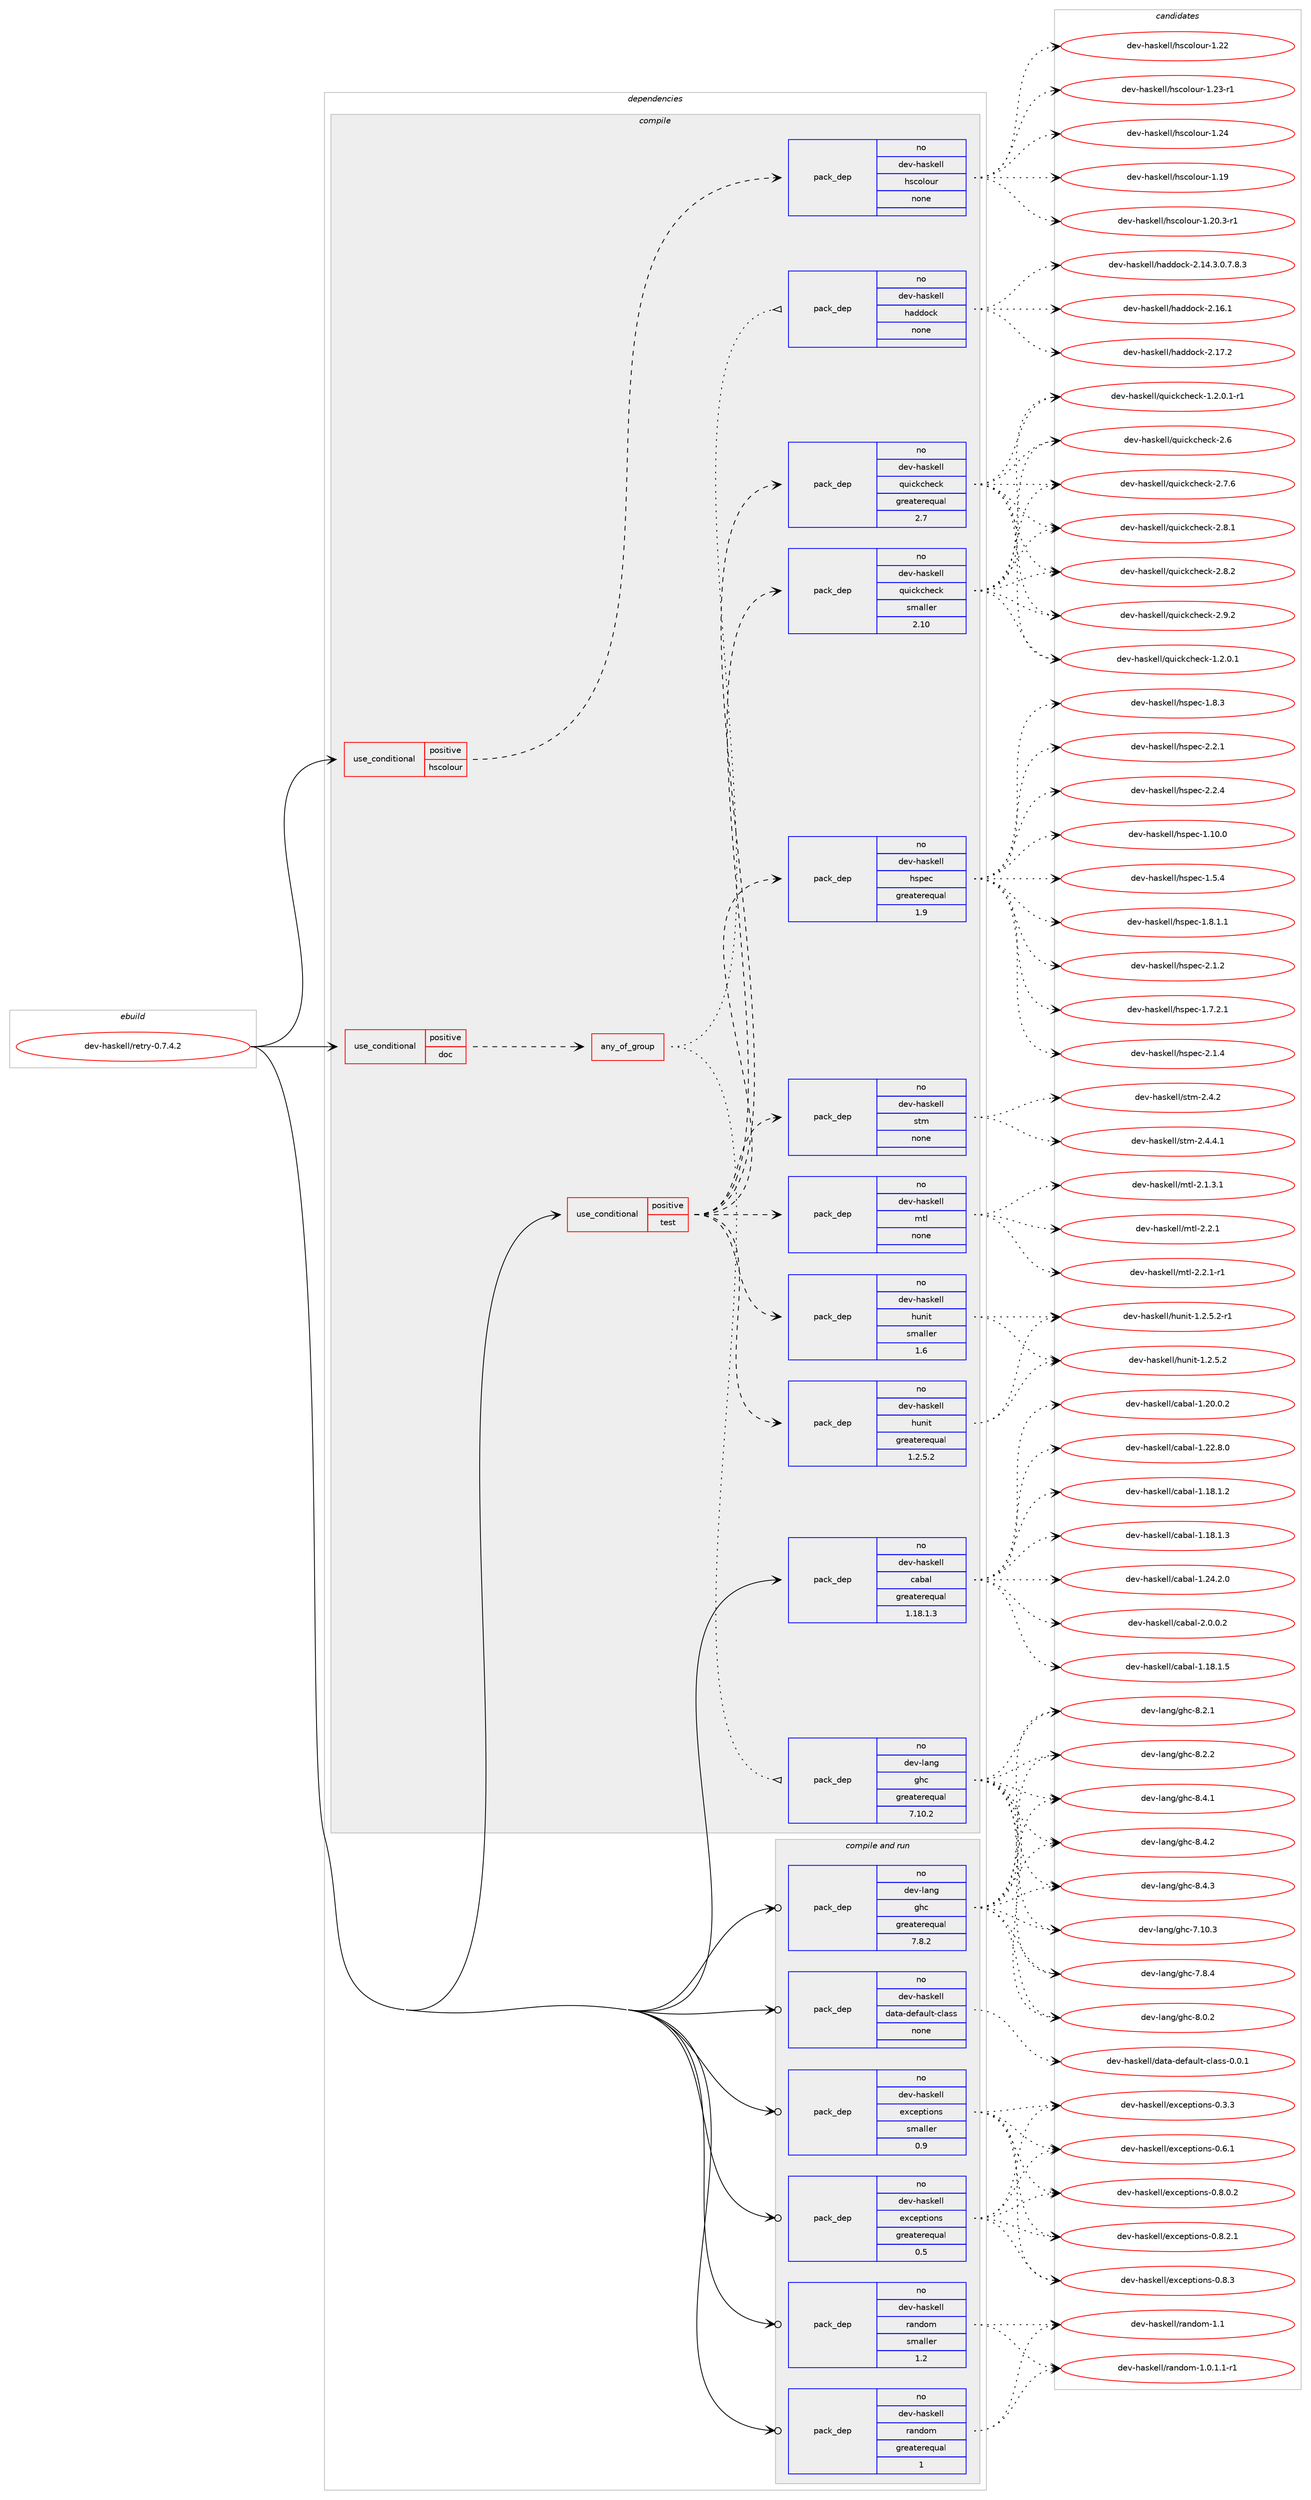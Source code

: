 digraph prolog {

# *************
# Graph options
# *************

newrank=true;
concentrate=true;
compound=true;
graph [rankdir=LR,fontname=Helvetica,fontsize=10,ranksep=1.5];#, ranksep=2.5, nodesep=0.2];
edge  [arrowhead=vee];
node  [fontname=Helvetica,fontsize=10];

# **********
# The ebuild
# **********

subgraph cluster_leftcol {
color=gray;
rank=same;
label=<<i>ebuild</i>>;
id [label="dev-haskell/retry-0.7.4.2", color=red, width=4, href="../dev-haskell/retry-0.7.4.2.svg"];
}

# ****************
# The dependencies
# ****************

subgraph cluster_midcol {
color=gray;
label=<<i>dependencies</i>>;
subgraph cluster_compile {
fillcolor="#eeeeee";
style=filled;
label=<<i>compile</i>>;
subgraph cond361251 {
dependency1342828 [label=<<TABLE BORDER="0" CELLBORDER="1" CELLSPACING="0" CELLPADDING="4"><TR><TD ROWSPAN="3" CELLPADDING="10">use_conditional</TD></TR><TR><TD>positive</TD></TR><TR><TD>doc</TD></TR></TABLE>>, shape=none, color=red];
subgraph any21475 {
dependency1342829 [label=<<TABLE BORDER="0" CELLBORDER="1" CELLSPACING="0" CELLPADDING="4"><TR><TD CELLPADDING="10">any_of_group</TD></TR></TABLE>>, shape=none, color=red];subgraph pack959550 {
dependency1342830 [label=<<TABLE BORDER="0" CELLBORDER="1" CELLSPACING="0" CELLPADDING="4" WIDTH="220"><TR><TD ROWSPAN="6" CELLPADDING="30">pack_dep</TD></TR><TR><TD WIDTH="110">no</TD></TR><TR><TD>dev-haskell</TD></TR><TR><TD>haddock</TD></TR><TR><TD>none</TD></TR><TR><TD></TD></TR></TABLE>>, shape=none, color=blue];
}
dependency1342829:e -> dependency1342830:w [weight=20,style="dotted",arrowhead="oinv"];
subgraph pack959551 {
dependency1342831 [label=<<TABLE BORDER="0" CELLBORDER="1" CELLSPACING="0" CELLPADDING="4" WIDTH="220"><TR><TD ROWSPAN="6" CELLPADDING="30">pack_dep</TD></TR><TR><TD WIDTH="110">no</TD></TR><TR><TD>dev-lang</TD></TR><TR><TD>ghc</TD></TR><TR><TD>greaterequal</TD></TR><TR><TD>7.10.2</TD></TR></TABLE>>, shape=none, color=blue];
}
dependency1342829:e -> dependency1342831:w [weight=20,style="dotted",arrowhead="oinv"];
}
dependency1342828:e -> dependency1342829:w [weight=20,style="dashed",arrowhead="vee"];
}
id:e -> dependency1342828:w [weight=20,style="solid",arrowhead="vee"];
subgraph cond361252 {
dependency1342832 [label=<<TABLE BORDER="0" CELLBORDER="1" CELLSPACING="0" CELLPADDING="4"><TR><TD ROWSPAN="3" CELLPADDING="10">use_conditional</TD></TR><TR><TD>positive</TD></TR><TR><TD>hscolour</TD></TR></TABLE>>, shape=none, color=red];
subgraph pack959552 {
dependency1342833 [label=<<TABLE BORDER="0" CELLBORDER="1" CELLSPACING="0" CELLPADDING="4" WIDTH="220"><TR><TD ROWSPAN="6" CELLPADDING="30">pack_dep</TD></TR><TR><TD WIDTH="110">no</TD></TR><TR><TD>dev-haskell</TD></TR><TR><TD>hscolour</TD></TR><TR><TD>none</TD></TR><TR><TD></TD></TR></TABLE>>, shape=none, color=blue];
}
dependency1342832:e -> dependency1342833:w [weight=20,style="dashed",arrowhead="vee"];
}
id:e -> dependency1342832:w [weight=20,style="solid",arrowhead="vee"];
subgraph cond361253 {
dependency1342834 [label=<<TABLE BORDER="0" CELLBORDER="1" CELLSPACING="0" CELLPADDING="4"><TR><TD ROWSPAN="3" CELLPADDING="10">use_conditional</TD></TR><TR><TD>positive</TD></TR><TR><TD>test</TD></TR></TABLE>>, shape=none, color=red];
subgraph pack959553 {
dependency1342835 [label=<<TABLE BORDER="0" CELLBORDER="1" CELLSPACING="0" CELLPADDING="4" WIDTH="220"><TR><TD ROWSPAN="6" CELLPADDING="30">pack_dep</TD></TR><TR><TD WIDTH="110">no</TD></TR><TR><TD>dev-haskell</TD></TR><TR><TD>hspec</TD></TR><TR><TD>greaterequal</TD></TR><TR><TD>1.9</TD></TR></TABLE>>, shape=none, color=blue];
}
dependency1342834:e -> dependency1342835:w [weight=20,style="dashed",arrowhead="vee"];
subgraph pack959554 {
dependency1342836 [label=<<TABLE BORDER="0" CELLBORDER="1" CELLSPACING="0" CELLPADDING="4" WIDTH="220"><TR><TD ROWSPAN="6" CELLPADDING="30">pack_dep</TD></TR><TR><TD WIDTH="110">no</TD></TR><TR><TD>dev-haskell</TD></TR><TR><TD>hunit</TD></TR><TR><TD>greaterequal</TD></TR><TR><TD>1.2.5.2</TD></TR></TABLE>>, shape=none, color=blue];
}
dependency1342834:e -> dependency1342836:w [weight=20,style="dashed",arrowhead="vee"];
subgraph pack959555 {
dependency1342837 [label=<<TABLE BORDER="0" CELLBORDER="1" CELLSPACING="0" CELLPADDING="4" WIDTH="220"><TR><TD ROWSPAN="6" CELLPADDING="30">pack_dep</TD></TR><TR><TD WIDTH="110">no</TD></TR><TR><TD>dev-haskell</TD></TR><TR><TD>hunit</TD></TR><TR><TD>smaller</TD></TR><TR><TD>1.6</TD></TR></TABLE>>, shape=none, color=blue];
}
dependency1342834:e -> dependency1342837:w [weight=20,style="dashed",arrowhead="vee"];
subgraph pack959556 {
dependency1342838 [label=<<TABLE BORDER="0" CELLBORDER="1" CELLSPACING="0" CELLPADDING="4" WIDTH="220"><TR><TD ROWSPAN="6" CELLPADDING="30">pack_dep</TD></TR><TR><TD WIDTH="110">no</TD></TR><TR><TD>dev-haskell</TD></TR><TR><TD>mtl</TD></TR><TR><TD>none</TD></TR><TR><TD></TD></TR></TABLE>>, shape=none, color=blue];
}
dependency1342834:e -> dependency1342838:w [weight=20,style="dashed",arrowhead="vee"];
subgraph pack959557 {
dependency1342839 [label=<<TABLE BORDER="0" CELLBORDER="1" CELLSPACING="0" CELLPADDING="4" WIDTH="220"><TR><TD ROWSPAN="6" CELLPADDING="30">pack_dep</TD></TR><TR><TD WIDTH="110">no</TD></TR><TR><TD>dev-haskell</TD></TR><TR><TD>quickcheck</TD></TR><TR><TD>greaterequal</TD></TR><TR><TD>2.7</TD></TR></TABLE>>, shape=none, color=blue];
}
dependency1342834:e -> dependency1342839:w [weight=20,style="dashed",arrowhead="vee"];
subgraph pack959558 {
dependency1342840 [label=<<TABLE BORDER="0" CELLBORDER="1" CELLSPACING="0" CELLPADDING="4" WIDTH="220"><TR><TD ROWSPAN="6" CELLPADDING="30">pack_dep</TD></TR><TR><TD WIDTH="110">no</TD></TR><TR><TD>dev-haskell</TD></TR><TR><TD>quickcheck</TD></TR><TR><TD>smaller</TD></TR><TR><TD>2.10</TD></TR></TABLE>>, shape=none, color=blue];
}
dependency1342834:e -> dependency1342840:w [weight=20,style="dashed",arrowhead="vee"];
subgraph pack959559 {
dependency1342841 [label=<<TABLE BORDER="0" CELLBORDER="1" CELLSPACING="0" CELLPADDING="4" WIDTH="220"><TR><TD ROWSPAN="6" CELLPADDING="30">pack_dep</TD></TR><TR><TD WIDTH="110">no</TD></TR><TR><TD>dev-haskell</TD></TR><TR><TD>stm</TD></TR><TR><TD>none</TD></TR><TR><TD></TD></TR></TABLE>>, shape=none, color=blue];
}
dependency1342834:e -> dependency1342841:w [weight=20,style="dashed",arrowhead="vee"];
}
id:e -> dependency1342834:w [weight=20,style="solid",arrowhead="vee"];
subgraph pack959560 {
dependency1342842 [label=<<TABLE BORDER="0" CELLBORDER="1" CELLSPACING="0" CELLPADDING="4" WIDTH="220"><TR><TD ROWSPAN="6" CELLPADDING="30">pack_dep</TD></TR><TR><TD WIDTH="110">no</TD></TR><TR><TD>dev-haskell</TD></TR><TR><TD>cabal</TD></TR><TR><TD>greaterequal</TD></TR><TR><TD>1.18.1.3</TD></TR></TABLE>>, shape=none, color=blue];
}
id:e -> dependency1342842:w [weight=20,style="solid",arrowhead="vee"];
}
subgraph cluster_compileandrun {
fillcolor="#eeeeee";
style=filled;
label=<<i>compile and run</i>>;
subgraph pack959561 {
dependency1342843 [label=<<TABLE BORDER="0" CELLBORDER="1" CELLSPACING="0" CELLPADDING="4" WIDTH="220"><TR><TD ROWSPAN="6" CELLPADDING="30">pack_dep</TD></TR><TR><TD WIDTH="110">no</TD></TR><TR><TD>dev-haskell</TD></TR><TR><TD>data-default-class</TD></TR><TR><TD>none</TD></TR><TR><TD></TD></TR></TABLE>>, shape=none, color=blue];
}
id:e -> dependency1342843:w [weight=20,style="solid",arrowhead="odotvee"];
subgraph pack959562 {
dependency1342844 [label=<<TABLE BORDER="0" CELLBORDER="1" CELLSPACING="0" CELLPADDING="4" WIDTH="220"><TR><TD ROWSPAN="6" CELLPADDING="30">pack_dep</TD></TR><TR><TD WIDTH="110">no</TD></TR><TR><TD>dev-haskell</TD></TR><TR><TD>exceptions</TD></TR><TR><TD>greaterequal</TD></TR><TR><TD>0.5</TD></TR></TABLE>>, shape=none, color=blue];
}
id:e -> dependency1342844:w [weight=20,style="solid",arrowhead="odotvee"];
subgraph pack959563 {
dependency1342845 [label=<<TABLE BORDER="0" CELLBORDER="1" CELLSPACING="0" CELLPADDING="4" WIDTH="220"><TR><TD ROWSPAN="6" CELLPADDING="30">pack_dep</TD></TR><TR><TD WIDTH="110">no</TD></TR><TR><TD>dev-haskell</TD></TR><TR><TD>exceptions</TD></TR><TR><TD>smaller</TD></TR><TR><TD>0.9</TD></TR></TABLE>>, shape=none, color=blue];
}
id:e -> dependency1342845:w [weight=20,style="solid",arrowhead="odotvee"];
subgraph pack959564 {
dependency1342846 [label=<<TABLE BORDER="0" CELLBORDER="1" CELLSPACING="0" CELLPADDING="4" WIDTH="220"><TR><TD ROWSPAN="6" CELLPADDING="30">pack_dep</TD></TR><TR><TD WIDTH="110">no</TD></TR><TR><TD>dev-haskell</TD></TR><TR><TD>random</TD></TR><TR><TD>greaterequal</TD></TR><TR><TD>1</TD></TR></TABLE>>, shape=none, color=blue];
}
id:e -> dependency1342846:w [weight=20,style="solid",arrowhead="odotvee"];
subgraph pack959565 {
dependency1342847 [label=<<TABLE BORDER="0" CELLBORDER="1" CELLSPACING="0" CELLPADDING="4" WIDTH="220"><TR><TD ROWSPAN="6" CELLPADDING="30">pack_dep</TD></TR><TR><TD WIDTH="110">no</TD></TR><TR><TD>dev-haskell</TD></TR><TR><TD>random</TD></TR><TR><TD>smaller</TD></TR><TR><TD>1.2</TD></TR></TABLE>>, shape=none, color=blue];
}
id:e -> dependency1342847:w [weight=20,style="solid",arrowhead="odotvee"];
subgraph pack959566 {
dependency1342848 [label=<<TABLE BORDER="0" CELLBORDER="1" CELLSPACING="0" CELLPADDING="4" WIDTH="220"><TR><TD ROWSPAN="6" CELLPADDING="30">pack_dep</TD></TR><TR><TD WIDTH="110">no</TD></TR><TR><TD>dev-lang</TD></TR><TR><TD>ghc</TD></TR><TR><TD>greaterequal</TD></TR><TR><TD>7.8.2</TD></TR></TABLE>>, shape=none, color=blue];
}
id:e -> dependency1342848:w [weight=20,style="solid",arrowhead="odotvee"];
}
subgraph cluster_run {
fillcolor="#eeeeee";
style=filled;
label=<<i>run</i>>;
}
}

# **************
# The candidates
# **************

subgraph cluster_choices {
rank=same;
color=gray;
label=<<i>candidates</i>>;

subgraph choice959550 {
color=black;
nodesep=1;
choice1001011184510497115107101108108471049710010011199107455046495246514648465546564651 [label="dev-haskell/haddock-2.14.3.0.7.8.3", color=red, width=4,href="../dev-haskell/haddock-2.14.3.0.7.8.3.svg"];
choice100101118451049711510710110810847104971001001119910745504649544649 [label="dev-haskell/haddock-2.16.1", color=red, width=4,href="../dev-haskell/haddock-2.16.1.svg"];
choice100101118451049711510710110810847104971001001119910745504649554650 [label="dev-haskell/haddock-2.17.2", color=red, width=4,href="../dev-haskell/haddock-2.17.2.svg"];
dependency1342830:e -> choice1001011184510497115107101108108471049710010011199107455046495246514648465546564651:w [style=dotted,weight="100"];
dependency1342830:e -> choice100101118451049711510710110810847104971001001119910745504649544649:w [style=dotted,weight="100"];
dependency1342830:e -> choice100101118451049711510710110810847104971001001119910745504649554650:w [style=dotted,weight="100"];
}
subgraph choice959551 {
color=black;
nodesep=1;
choice1001011184510897110103471031049945554649484651 [label="dev-lang/ghc-7.10.3", color=red, width=4,href="../dev-lang/ghc-7.10.3.svg"];
choice10010111845108971101034710310499455546564652 [label="dev-lang/ghc-7.8.4", color=red, width=4,href="../dev-lang/ghc-7.8.4.svg"];
choice10010111845108971101034710310499455646484650 [label="dev-lang/ghc-8.0.2", color=red, width=4,href="../dev-lang/ghc-8.0.2.svg"];
choice10010111845108971101034710310499455646504649 [label="dev-lang/ghc-8.2.1", color=red, width=4,href="../dev-lang/ghc-8.2.1.svg"];
choice10010111845108971101034710310499455646504650 [label="dev-lang/ghc-8.2.2", color=red, width=4,href="../dev-lang/ghc-8.2.2.svg"];
choice10010111845108971101034710310499455646524649 [label="dev-lang/ghc-8.4.1", color=red, width=4,href="../dev-lang/ghc-8.4.1.svg"];
choice10010111845108971101034710310499455646524650 [label="dev-lang/ghc-8.4.2", color=red, width=4,href="../dev-lang/ghc-8.4.2.svg"];
choice10010111845108971101034710310499455646524651 [label="dev-lang/ghc-8.4.3", color=red, width=4,href="../dev-lang/ghc-8.4.3.svg"];
dependency1342831:e -> choice1001011184510897110103471031049945554649484651:w [style=dotted,weight="100"];
dependency1342831:e -> choice10010111845108971101034710310499455546564652:w [style=dotted,weight="100"];
dependency1342831:e -> choice10010111845108971101034710310499455646484650:w [style=dotted,weight="100"];
dependency1342831:e -> choice10010111845108971101034710310499455646504649:w [style=dotted,weight="100"];
dependency1342831:e -> choice10010111845108971101034710310499455646504650:w [style=dotted,weight="100"];
dependency1342831:e -> choice10010111845108971101034710310499455646524649:w [style=dotted,weight="100"];
dependency1342831:e -> choice10010111845108971101034710310499455646524650:w [style=dotted,weight="100"];
dependency1342831:e -> choice10010111845108971101034710310499455646524651:w [style=dotted,weight="100"];
}
subgraph choice959552 {
color=black;
nodesep=1;
choice100101118451049711510710110810847104115991111081111171144549464957 [label="dev-haskell/hscolour-1.19", color=red, width=4,href="../dev-haskell/hscolour-1.19.svg"];
choice10010111845104971151071011081084710411599111108111117114454946504846514511449 [label="dev-haskell/hscolour-1.20.3-r1", color=red, width=4,href="../dev-haskell/hscolour-1.20.3-r1.svg"];
choice100101118451049711510710110810847104115991111081111171144549465050 [label="dev-haskell/hscolour-1.22", color=red, width=4,href="../dev-haskell/hscolour-1.22.svg"];
choice1001011184510497115107101108108471041159911110811111711445494650514511449 [label="dev-haskell/hscolour-1.23-r1", color=red, width=4,href="../dev-haskell/hscolour-1.23-r1.svg"];
choice100101118451049711510710110810847104115991111081111171144549465052 [label="dev-haskell/hscolour-1.24", color=red, width=4,href="../dev-haskell/hscolour-1.24.svg"];
dependency1342833:e -> choice100101118451049711510710110810847104115991111081111171144549464957:w [style=dotted,weight="100"];
dependency1342833:e -> choice10010111845104971151071011081084710411599111108111117114454946504846514511449:w [style=dotted,weight="100"];
dependency1342833:e -> choice100101118451049711510710110810847104115991111081111171144549465050:w [style=dotted,weight="100"];
dependency1342833:e -> choice1001011184510497115107101108108471041159911110811111711445494650514511449:w [style=dotted,weight="100"];
dependency1342833:e -> choice100101118451049711510710110810847104115991111081111171144549465052:w [style=dotted,weight="100"];
}
subgraph choice959553 {
color=black;
nodesep=1;
choice1001011184510497115107101108108471041151121019945494649484648 [label="dev-haskell/hspec-1.10.0", color=red, width=4,href="../dev-haskell/hspec-1.10.0.svg"];
choice10010111845104971151071011081084710411511210199454946534652 [label="dev-haskell/hspec-1.5.4", color=red, width=4,href="../dev-haskell/hspec-1.5.4.svg"];
choice100101118451049711510710110810847104115112101994549465546504649 [label="dev-haskell/hspec-1.7.2.1", color=red, width=4,href="../dev-haskell/hspec-1.7.2.1.svg"];
choice100101118451049711510710110810847104115112101994549465646494649 [label="dev-haskell/hspec-1.8.1.1", color=red, width=4,href="../dev-haskell/hspec-1.8.1.1.svg"];
choice10010111845104971151071011081084710411511210199454946564651 [label="dev-haskell/hspec-1.8.3", color=red, width=4,href="../dev-haskell/hspec-1.8.3.svg"];
choice10010111845104971151071011081084710411511210199455046494650 [label="dev-haskell/hspec-2.1.2", color=red, width=4,href="../dev-haskell/hspec-2.1.2.svg"];
choice10010111845104971151071011081084710411511210199455046494652 [label="dev-haskell/hspec-2.1.4", color=red, width=4,href="../dev-haskell/hspec-2.1.4.svg"];
choice10010111845104971151071011081084710411511210199455046504649 [label="dev-haskell/hspec-2.2.1", color=red, width=4,href="../dev-haskell/hspec-2.2.1.svg"];
choice10010111845104971151071011081084710411511210199455046504652 [label="dev-haskell/hspec-2.2.4", color=red, width=4,href="../dev-haskell/hspec-2.2.4.svg"];
dependency1342835:e -> choice1001011184510497115107101108108471041151121019945494649484648:w [style=dotted,weight="100"];
dependency1342835:e -> choice10010111845104971151071011081084710411511210199454946534652:w [style=dotted,weight="100"];
dependency1342835:e -> choice100101118451049711510710110810847104115112101994549465546504649:w [style=dotted,weight="100"];
dependency1342835:e -> choice100101118451049711510710110810847104115112101994549465646494649:w [style=dotted,weight="100"];
dependency1342835:e -> choice10010111845104971151071011081084710411511210199454946564651:w [style=dotted,weight="100"];
dependency1342835:e -> choice10010111845104971151071011081084710411511210199455046494650:w [style=dotted,weight="100"];
dependency1342835:e -> choice10010111845104971151071011081084710411511210199455046494652:w [style=dotted,weight="100"];
dependency1342835:e -> choice10010111845104971151071011081084710411511210199455046504649:w [style=dotted,weight="100"];
dependency1342835:e -> choice10010111845104971151071011081084710411511210199455046504652:w [style=dotted,weight="100"];
}
subgraph choice959554 {
color=black;
nodesep=1;
choice1001011184510497115107101108108471041171101051164549465046534650 [label="dev-haskell/hunit-1.2.5.2", color=red, width=4,href="../dev-haskell/hunit-1.2.5.2.svg"];
choice10010111845104971151071011081084710411711010511645494650465346504511449 [label="dev-haskell/hunit-1.2.5.2-r1", color=red, width=4,href="../dev-haskell/hunit-1.2.5.2-r1.svg"];
dependency1342836:e -> choice1001011184510497115107101108108471041171101051164549465046534650:w [style=dotted,weight="100"];
dependency1342836:e -> choice10010111845104971151071011081084710411711010511645494650465346504511449:w [style=dotted,weight="100"];
}
subgraph choice959555 {
color=black;
nodesep=1;
choice1001011184510497115107101108108471041171101051164549465046534650 [label="dev-haskell/hunit-1.2.5.2", color=red, width=4,href="../dev-haskell/hunit-1.2.5.2.svg"];
choice10010111845104971151071011081084710411711010511645494650465346504511449 [label="dev-haskell/hunit-1.2.5.2-r1", color=red, width=4,href="../dev-haskell/hunit-1.2.5.2-r1.svg"];
dependency1342837:e -> choice1001011184510497115107101108108471041171101051164549465046534650:w [style=dotted,weight="100"];
dependency1342837:e -> choice10010111845104971151071011081084710411711010511645494650465346504511449:w [style=dotted,weight="100"];
}
subgraph choice959556 {
color=black;
nodesep=1;
choice1001011184510497115107101108108471091161084550464946514649 [label="dev-haskell/mtl-2.1.3.1", color=red, width=4,href="../dev-haskell/mtl-2.1.3.1.svg"];
choice100101118451049711510710110810847109116108455046504649 [label="dev-haskell/mtl-2.2.1", color=red, width=4,href="../dev-haskell/mtl-2.2.1.svg"];
choice1001011184510497115107101108108471091161084550465046494511449 [label="dev-haskell/mtl-2.2.1-r1", color=red, width=4,href="../dev-haskell/mtl-2.2.1-r1.svg"];
dependency1342838:e -> choice1001011184510497115107101108108471091161084550464946514649:w [style=dotted,weight="100"];
dependency1342838:e -> choice100101118451049711510710110810847109116108455046504649:w [style=dotted,weight="100"];
dependency1342838:e -> choice1001011184510497115107101108108471091161084550465046494511449:w [style=dotted,weight="100"];
}
subgraph choice959557 {
color=black;
nodesep=1;
choice1001011184510497115107101108108471131171059910799104101991074549465046484649 [label="dev-haskell/quickcheck-1.2.0.1", color=red, width=4,href="../dev-haskell/quickcheck-1.2.0.1.svg"];
choice10010111845104971151071011081084711311710599107991041019910745494650464846494511449 [label="dev-haskell/quickcheck-1.2.0.1-r1", color=red, width=4,href="../dev-haskell/quickcheck-1.2.0.1-r1.svg"];
choice10010111845104971151071011081084711311710599107991041019910745504654 [label="dev-haskell/quickcheck-2.6", color=red, width=4,href="../dev-haskell/quickcheck-2.6.svg"];
choice100101118451049711510710110810847113117105991079910410199107455046554654 [label="dev-haskell/quickcheck-2.7.6", color=red, width=4,href="../dev-haskell/quickcheck-2.7.6.svg"];
choice100101118451049711510710110810847113117105991079910410199107455046564649 [label="dev-haskell/quickcheck-2.8.1", color=red, width=4,href="../dev-haskell/quickcheck-2.8.1.svg"];
choice100101118451049711510710110810847113117105991079910410199107455046564650 [label="dev-haskell/quickcheck-2.8.2", color=red, width=4,href="../dev-haskell/quickcheck-2.8.2.svg"];
choice100101118451049711510710110810847113117105991079910410199107455046574650 [label="dev-haskell/quickcheck-2.9.2", color=red, width=4,href="../dev-haskell/quickcheck-2.9.2.svg"];
dependency1342839:e -> choice1001011184510497115107101108108471131171059910799104101991074549465046484649:w [style=dotted,weight="100"];
dependency1342839:e -> choice10010111845104971151071011081084711311710599107991041019910745494650464846494511449:w [style=dotted,weight="100"];
dependency1342839:e -> choice10010111845104971151071011081084711311710599107991041019910745504654:w [style=dotted,weight="100"];
dependency1342839:e -> choice100101118451049711510710110810847113117105991079910410199107455046554654:w [style=dotted,weight="100"];
dependency1342839:e -> choice100101118451049711510710110810847113117105991079910410199107455046564649:w [style=dotted,weight="100"];
dependency1342839:e -> choice100101118451049711510710110810847113117105991079910410199107455046564650:w [style=dotted,weight="100"];
dependency1342839:e -> choice100101118451049711510710110810847113117105991079910410199107455046574650:w [style=dotted,weight="100"];
}
subgraph choice959558 {
color=black;
nodesep=1;
choice1001011184510497115107101108108471131171059910799104101991074549465046484649 [label="dev-haskell/quickcheck-1.2.0.1", color=red, width=4,href="../dev-haskell/quickcheck-1.2.0.1.svg"];
choice10010111845104971151071011081084711311710599107991041019910745494650464846494511449 [label="dev-haskell/quickcheck-1.2.0.1-r1", color=red, width=4,href="../dev-haskell/quickcheck-1.2.0.1-r1.svg"];
choice10010111845104971151071011081084711311710599107991041019910745504654 [label="dev-haskell/quickcheck-2.6", color=red, width=4,href="../dev-haskell/quickcheck-2.6.svg"];
choice100101118451049711510710110810847113117105991079910410199107455046554654 [label="dev-haskell/quickcheck-2.7.6", color=red, width=4,href="../dev-haskell/quickcheck-2.7.6.svg"];
choice100101118451049711510710110810847113117105991079910410199107455046564649 [label="dev-haskell/quickcheck-2.8.1", color=red, width=4,href="../dev-haskell/quickcheck-2.8.1.svg"];
choice100101118451049711510710110810847113117105991079910410199107455046564650 [label="dev-haskell/quickcheck-2.8.2", color=red, width=4,href="../dev-haskell/quickcheck-2.8.2.svg"];
choice100101118451049711510710110810847113117105991079910410199107455046574650 [label="dev-haskell/quickcheck-2.9.2", color=red, width=4,href="../dev-haskell/quickcheck-2.9.2.svg"];
dependency1342840:e -> choice1001011184510497115107101108108471131171059910799104101991074549465046484649:w [style=dotted,weight="100"];
dependency1342840:e -> choice10010111845104971151071011081084711311710599107991041019910745494650464846494511449:w [style=dotted,weight="100"];
dependency1342840:e -> choice10010111845104971151071011081084711311710599107991041019910745504654:w [style=dotted,weight="100"];
dependency1342840:e -> choice100101118451049711510710110810847113117105991079910410199107455046554654:w [style=dotted,weight="100"];
dependency1342840:e -> choice100101118451049711510710110810847113117105991079910410199107455046564649:w [style=dotted,weight="100"];
dependency1342840:e -> choice100101118451049711510710110810847113117105991079910410199107455046564650:w [style=dotted,weight="100"];
dependency1342840:e -> choice100101118451049711510710110810847113117105991079910410199107455046574650:w [style=dotted,weight="100"];
}
subgraph choice959559 {
color=black;
nodesep=1;
choice100101118451049711510710110810847115116109455046524650 [label="dev-haskell/stm-2.4.2", color=red, width=4,href="../dev-haskell/stm-2.4.2.svg"];
choice1001011184510497115107101108108471151161094550465246524649 [label="dev-haskell/stm-2.4.4.1", color=red, width=4,href="../dev-haskell/stm-2.4.4.1.svg"];
dependency1342841:e -> choice100101118451049711510710110810847115116109455046524650:w [style=dotted,weight="100"];
dependency1342841:e -> choice1001011184510497115107101108108471151161094550465246524649:w [style=dotted,weight="100"];
}
subgraph choice959560 {
color=black;
nodesep=1;
choice10010111845104971151071011081084799979897108454946495646494650 [label="dev-haskell/cabal-1.18.1.2", color=red, width=4,href="../dev-haskell/cabal-1.18.1.2.svg"];
choice10010111845104971151071011081084799979897108454946495646494651 [label="dev-haskell/cabal-1.18.1.3", color=red, width=4,href="../dev-haskell/cabal-1.18.1.3.svg"];
choice10010111845104971151071011081084799979897108454946495646494653 [label="dev-haskell/cabal-1.18.1.5", color=red, width=4,href="../dev-haskell/cabal-1.18.1.5.svg"];
choice10010111845104971151071011081084799979897108454946504846484650 [label="dev-haskell/cabal-1.20.0.2", color=red, width=4,href="../dev-haskell/cabal-1.20.0.2.svg"];
choice10010111845104971151071011081084799979897108454946505046564648 [label="dev-haskell/cabal-1.22.8.0", color=red, width=4,href="../dev-haskell/cabal-1.22.8.0.svg"];
choice10010111845104971151071011081084799979897108454946505246504648 [label="dev-haskell/cabal-1.24.2.0", color=red, width=4,href="../dev-haskell/cabal-1.24.2.0.svg"];
choice100101118451049711510710110810847999798971084550464846484650 [label="dev-haskell/cabal-2.0.0.2", color=red, width=4,href="../dev-haskell/cabal-2.0.0.2.svg"];
dependency1342842:e -> choice10010111845104971151071011081084799979897108454946495646494650:w [style=dotted,weight="100"];
dependency1342842:e -> choice10010111845104971151071011081084799979897108454946495646494651:w [style=dotted,weight="100"];
dependency1342842:e -> choice10010111845104971151071011081084799979897108454946495646494653:w [style=dotted,weight="100"];
dependency1342842:e -> choice10010111845104971151071011081084799979897108454946504846484650:w [style=dotted,weight="100"];
dependency1342842:e -> choice10010111845104971151071011081084799979897108454946505046564648:w [style=dotted,weight="100"];
dependency1342842:e -> choice10010111845104971151071011081084799979897108454946505246504648:w [style=dotted,weight="100"];
dependency1342842:e -> choice100101118451049711510710110810847999798971084550464846484650:w [style=dotted,weight="100"];
}
subgraph choice959561 {
color=black;
nodesep=1;
choice10010111845104971151071011081084710097116974510010110297117108116459910897115115454846484649 [label="dev-haskell/data-default-class-0.0.1", color=red, width=4,href="../dev-haskell/data-default-class-0.0.1.svg"];
dependency1342843:e -> choice10010111845104971151071011081084710097116974510010110297117108116459910897115115454846484649:w [style=dotted,weight="100"];
}
subgraph choice959562 {
color=black;
nodesep=1;
choice10010111845104971151071011081084710112099101112116105111110115454846514651 [label="dev-haskell/exceptions-0.3.3", color=red, width=4,href="../dev-haskell/exceptions-0.3.3.svg"];
choice10010111845104971151071011081084710112099101112116105111110115454846544649 [label="dev-haskell/exceptions-0.6.1", color=red, width=4,href="../dev-haskell/exceptions-0.6.1.svg"];
choice100101118451049711510710110810847101120991011121161051111101154548465646484650 [label="dev-haskell/exceptions-0.8.0.2", color=red, width=4,href="../dev-haskell/exceptions-0.8.0.2.svg"];
choice100101118451049711510710110810847101120991011121161051111101154548465646504649 [label="dev-haskell/exceptions-0.8.2.1", color=red, width=4,href="../dev-haskell/exceptions-0.8.2.1.svg"];
choice10010111845104971151071011081084710112099101112116105111110115454846564651 [label="dev-haskell/exceptions-0.8.3", color=red, width=4,href="../dev-haskell/exceptions-0.8.3.svg"];
dependency1342844:e -> choice10010111845104971151071011081084710112099101112116105111110115454846514651:w [style=dotted,weight="100"];
dependency1342844:e -> choice10010111845104971151071011081084710112099101112116105111110115454846544649:w [style=dotted,weight="100"];
dependency1342844:e -> choice100101118451049711510710110810847101120991011121161051111101154548465646484650:w [style=dotted,weight="100"];
dependency1342844:e -> choice100101118451049711510710110810847101120991011121161051111101154548465646504649:w [style=dotted,weight="100"];
dependency1342844:e -> choice10010111845104971151071011081084710112099101112116105111110115454846564651:w [style=dotted,weight="100"];
}
subgraph choice959563 {
color=black;
nodesep=1;
choice10010111845104971151071011081084710112099101112116105111110115454846514651 [label="dev-haskell/exceptions-0.3.3", color=red, width=4,href="../dev-haskell/exceptions-0.3.3.svg"];
choice10010111845104971151071011081084710112099101112116105111110115454846544649 [label="dev-haskell/exceptions-0.6.1", color=red, width=4,href="../dev-haskell/exceptions-0.6.1.svg"];
choice100101118451049711510710110810847101120991011121161051111101154548465646484650 [label="dev-haskell/exceptions-0.8.0.2", color=red, width=4,href="../dev-haskell/exceptions-0.8.0.2.svg"];
choice100101118451049711510710110810847101120991011121161051111101154548465646504649 [label="dev-haskell/exceptions-0.8.2.1", color=red, width=4,href="../dev-haskell/exceptions-0.8.2.1.svg"];
choice10010111845104971151071011081084710112099101112116105111110115454846564651 [label="dev-haskell/exceptions-0.8.3", color=red, width=4,href="../dev-haskell/exceptions-0.8.3.svg"];
dependency1342845:e -> choice10010111845104971151071011081084710112099101112116105111110115454846514651:w [style=dotted,weight="100"];
dependency1342845:e -> choice10010111845104971151071011081084710112099101112116105111110115454846544649:w [style=dotted,weight="100"];
dependency1342845:e -> choice100101118451049711510710110810847101120991011121161051111101154548465646484650:w [style=dotted,weight="100"];
dependency1342845:e -> choice100101118451049711510710110810847101120991011121161051111101154548465646504649:w [style=dotted,weight="100"];
dependency1342845:e -> choice10010111845104971151071011081084710112099101112116105111110115454846564651:w [style=dotted,weight="100"];
}
subgraph choice959564 {
color=black;
nodesep=1;
choice1001011184510497115107101108108471149711010011110945494648464946494511449 [label="dev-haskell/random-1.0.1.1-r1", color=red, width=4,href="../dev-haskell/random-1.0.1.1-r1.svg"];
choice1001011184510497115107101108108471149711010011110945494649 [label="dev-haskell/random-1.1", color=red, width=4,href="../dev-haskell/random-1.1.svg"];
dependency1342846:e -> choice1001011184510497115107101108108471149711010011110945494648464946494511449:w [style=dotted,weight="100"];
dependency1342846:e -> choice1001011184510497115107101108108471149711010011110945494649:w [style=dotted,weight="100"];
}
subgraph choice959565 {
color=black;
nodesep=1;
choice1001011184510497115107101108108471149711010011110945494648464946494511449 [label="dev-haskell/random-1.0.1.1-r1", color=red, width=4,href="../dev-haskell/random-1.0.1.1-r1.svg"];
choice1001011184510497115107101108108471149711010011110945494649 [label="dev-haskell/random-1.1", color=red, width=4,href="../dev-haskell/random-1.1.svg"];
dependency1342847:e -> choice1001011184510497115107101108108471149711010011110945494648464946494511449:w [style=dotted,weight="100"];
dependency1342847:e -> choice1001011184510497115107101108108471149711010011110945494649:w [style=dotted,weight="100"];
}
subgraph choice959566 {
color=black;
nodesep=1;
choice1001011184510897110103471031049945554649484651 [label="dev-lang/ghc-7.10.3", color=red, width=4,href="../dev-lang/ghc-7.10.3.svg"];
choice10010111845108971101034710310499455546564652 [label="dev-lang/ghc-7.8.4", color=red, width=4,href="../dev-lang/ghc-7.8.4.svg"];
choice10010111845108971101034710310499455646484650 [label="dev-lang/ghc-8.0.2", color=red, width=4,href="../dev-lang/ghc-8.0.2.svg"];
choice10010111845108971101034710310499455646504649 [label="dev-lang/ghc-8.2.1", color=red, width=4,href="../dev-lang/ghc-8.2.1.svg"];
choice10010111845108971101034710310499455646504650 [label="dev-lang/ghc-8.2.2", color=red, width=4,href="../dev-lang/ghc-8.2.2.svg"];
choice10010111845108971101034710310499455646524649 [label="dev-lang/ghc-8.4.1", color=red, width=4,href="../dev-lang/ghc-8.4.1.svg"];
choice10010111845108971101034710310499455646524650 [label="dev-lang/ghc-8.4.2", color=red, width=4,href="../dev-lang/ghc-8.4.2.svg"];
choice10010111845108971101034710310499455646524651 [label="dev-lang/ghc-8.4.3", color=red, width=4,href="../dev-lang/ghc-8.4.3.svg"];
dependency1342848:e -> choice1001011184510897110103471031049945554649484651:w [style=dotted,weight="100"];
dependency1342848:e -> choice10010111845108971101034710310499455546564652:w [style=dotted,weight="100"];
dependency1342848:e -> choice10010111845108971101034710310499455646484650:w [style=dotted,weight="100"];
dependency1342848:e -> choice10010111845108971101034710310499455646504649:w [style=dotted,weight="100"];
dependency1342848:e -> choice10010111845108971101034710310499455646504650:w [style=dotted,weight="100"];
dependency1342848:e -> choice10010111845108971101034710310499455646524649:w [style=dotted,weight="100"];
dependency1342848:e -> choice10010111845108971101034710310499455646524650:w [style=dotted,weight="100"];
dependency1342848:e -> choice10010111845108971101034710310499455646524651:w [style=dotted,weight="100"];
}
}

}
